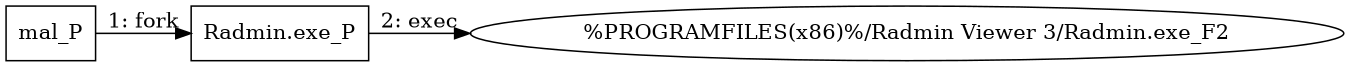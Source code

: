 digraph T1072 {
rankdir="LR"
size="9"
fixedsize="false"
splines="true"
nodesep=0.3
ranksep=0
fontsize=10
overlap="scalexy"
engine= "neato"
	"mal_P" [node_type=Process shape=box]
	"Radmin.exe_P" [node_type=Process shape=box]
	"\%PROGRAMFILES(x86)%/Radmin Viewer 3/Radmin.exe_F2" [node_type=File shape=ellipse]
	"mal_P" -> "Radmin.exe_P" [label="1: fork"]
	"Radmin.exe_P" -> "\%PROGRAMFILES(x86)%/Radmin Viewer 3/Radmin.exe_F2" [label="2: exec"]
}
